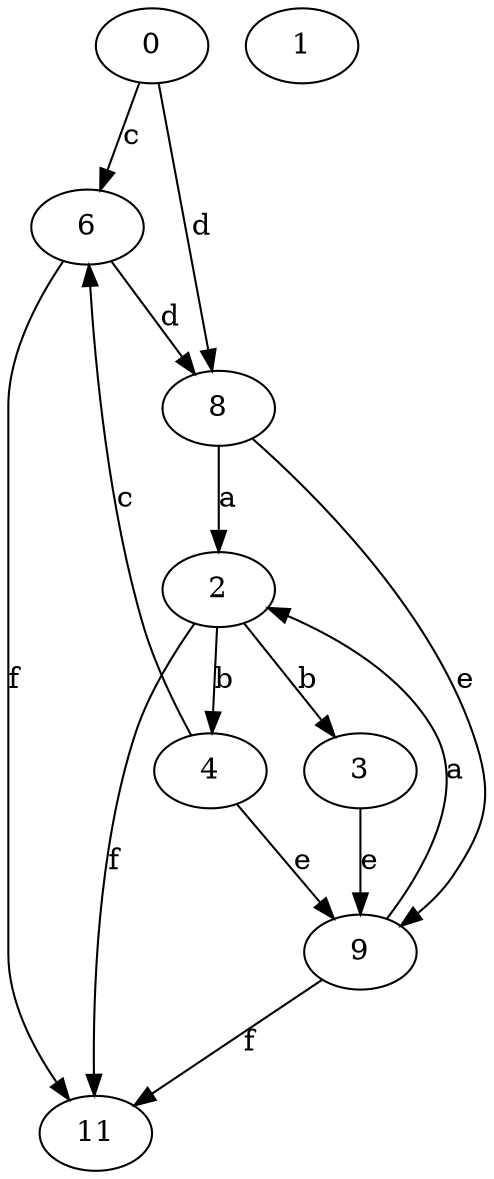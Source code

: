 strict digraph  {
0;
1;
2;
3;
4;
6;
8;
9;
11;
0 -> 6  [label=c];
0 -> 8  [label=d];
2 -> 3  [label=b];
2 -> 4  [label=b];
2 -> 11  [label=f];
3 -> 9  [label=e];
4 -> 6  [label=c];
4 -> 9  [label=e];
6 -> 8  [label=d];
6 -> 11  [label=f];
8 -> 2  [label=a];
8 -> 9  [label=e];
9 -> 2  [label=a];
9 -> 11  [label=f];
}
